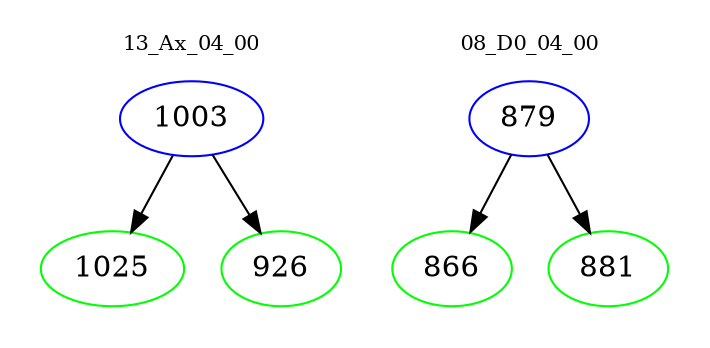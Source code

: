 digraph{
subgraph cluster_0 {
color = white
label = "13_Ax_04_00";
fontsize=10;
T0_1003 [label="1003", color="blue"]
T0_1003 -> T0_1025 [color="black"]
T0_1025 [label="1025", color="green"]
T0_1003 -> T0_926 [color="black"]
T0_926 [label="926", color="green"]
}
subgraph cluster_1 {
color = white
label = "08_D0_04_00";
fontsize=10;
T1_879 [label="879", color="blue"]
T1_879 -> T1_866 [color="black"]
T1_866 [label="866", color="green"]
T1_879 -> T1_881 [color="black"]
T1_881 [label="881", color="green"]
}
}
